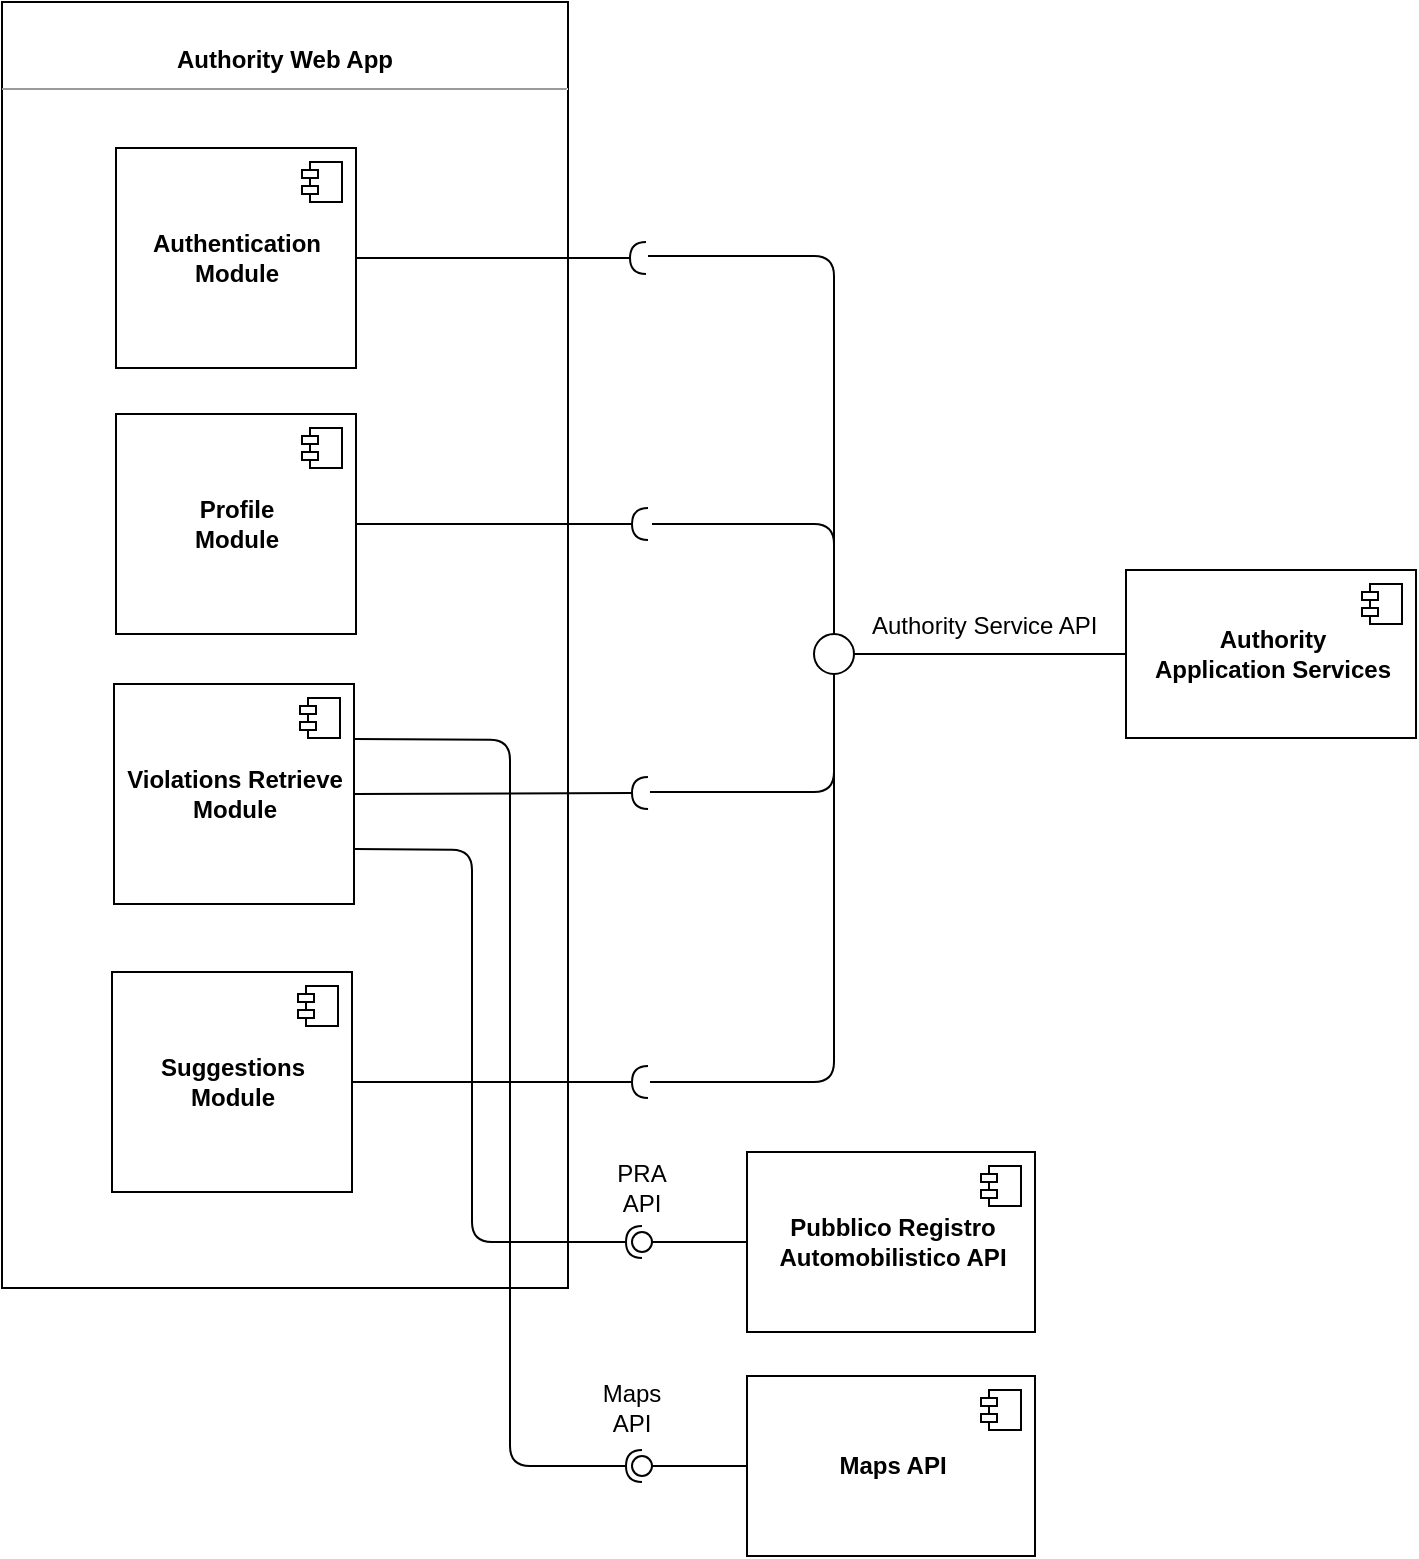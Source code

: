 <mxfile version="12.3.2" type="device" pages="1"><diagram id="V_Z0j45es7W_eDkyF3mq" name="Page-1"><mxGraphModel dx="1086" dy="806" grid="0" gridSize="10" guides="1" tooltips="1" connect="1" arrows="1" fold="1" page="1" pageScale="1" pageWidth="827" pageHeight="1169" math="0" shadow="0"><root><mxCell id="0"/><mxCell id="1" parent="0"/><mxCell id="rL7GKfRHslyZWVEl4GQ7-12" value="&lt;p style=&quot;margin: 0px ; margin-top: 4px ; text-align: center&quot;&gt;&lt;b&gt;&lt;br&gt;&lt;/b&gt;&lt;/p&gt;&lt;p style=&quot;margin: 0px ; margin-top: 4px ; text-align: center&quot;&gt;&lt;b&gt;Authority Web App&lt;/b&gt;&lt;br&gt;&lt;/p&gt;&lt;hr size=&quot;1&quot;&gt;&lt;p style=&quot;margin: 0px ; margin-left: 4px&quot;&gt;&lt;br&gt;&lt;/p&gt;" style="verticalAlign=top;align=left;overflow=fill;fontSize=12;fontFamily=Helvetica;html=1;" parent="1" vertex="1"><mxGeometry x="358" y="34" width="283" height="643" as="geometry"/></mxCell><mxCell id="rL7GKfRHslyZWVEl4GQ7-18" value="&lt;b&gt;Profile&lt;br&gt;Module&lt;br&gt;&lt;/b&gt;" style="html=1;" parent="1" vertex="1"><mxGeometry x="415" y="240" width="120" height="110" as="geometry"/></mxCell><mxCell id="rL7GKfRHslyZWVEl4GQ7-19" value="" style="shape=component;jettyWidth=8;jettyHeight=4;" parent="rL7GKfRHslyZWVEl4GQ7-18" vertex="1"><mxGeometry x="1" width="20" height="20" relative="1" as="geometry"><mxPoint x="-27" y="7" as="offset"/></mxGeometry></mxCell><mxCell id="rL7GKfRHslyZWVEl4GQ7-16" value="&lt;b&gt;Authentication&lt;br&gt;Module&lt;/b&gt;" style="html=1;" parent="1" vertex="1"><mxGeometry x="415" y="107" width="120" height="110" as="geometry"/></mxCell><mxCell id="rL7GKfRHslyZWVEl4GQ7-17" value="" style="shape=component;jettyWidth=8;jettyHeight=4;" parent="rL7GKfRHslyZWVEl4GQ7-16" vertex="1"><mxGeometry x="1" width="20" height="20" relative="1" as="geometry"><mxPoint x="-27" y="7" as="offset"/></mxGeometry></mxCell><mxCell id="rL7GKfRHslyZWVEl4GQ7-79" value="&lt;b&gt;Authority&lt;br&gt;Application Services&lt;br&gt;&lt;/b&gt;" style="html=1;" parent="1" vertex="1"><mxGeometry x="920" y="318" width="145" height="84" as="geometry"/></mxCell><mxCell id="rL7GKfRHslyZWVEl4GQ7-80" value="" style="shape=component;jettyWidth=8;jettyHeight=4;" parent="rL7GKfRHslyZWVEl4GQ7-79" vertex="1"><mxGeometry x="1" width="20" height="20" relative="1" as="geometry"><mxPoint x="-27" y="7" as="offset"/></mxGeometry></mxCell><mxCell id="rL7GKfRHslyZWVEl4GQ7-85" value="" style="edgeStyle=orthogonalEdgeStyle;rounded=0;jumpStyle=none;orthogonalLoop=1;jettySize=auto;html=1;endArrow=none;endFill=0;" parent="1" source="rL7GKfRHslyZWVEl4GQ7-82" target="rL7GKfRHslyZWVEl4GQ7-79" edge="1"><mxGeometry relative="1" as="geometry"><mxPoint x="1045" y="283" as="targetPoint"/></mxGeometry></mxCell><mxCell id="rL7GKfRHslyZWVEl4GQ7-82" value="" style="verticalLabelPosition=bottom;verticalAlign=top;html=1;strokeWidth=1;shape=mxgraph.flowchart.on-page_reference;fillColor=none;strokeColor=#000000;" parent="1" vertex="1"><mxGeometry x="764" y="350" width="20" height="20" as="geometry"/></mxCell><mxCell id="rL7GKfRHslyZWVEl4GQ7-83" value="Authority Service API" style="text;html=1;resizable=0;points=[];autosize=1;align=left;verticalAlign=top;spacingTop=-4;" parent="1" vertex="1"><mxGeometry x="790.5" y="336" width="123" height="14" as="geometry"/></mxCell><mxCell id="AlO7pYM46LBKCUvQ-NOe-10" value="" style="rounded=0;orthogonalLoop=1;jettySize=auto;html=1;endArrow=halfCircle;endFill=0;entryX=0.5;entryY=0.5;entryDx=0;entryDy=0;endSize=6;strokeWidth=1;" parent="1" source="rL7GKfRHslyZWVEl4GQ7-16" edge="1"><mxGeometry relative="1" as="geometry"><mxPoint x="663" y="162" as="sourcePoint"/><mxPoint x="680" y="162" as="targetPoint"/></mxGeometry></mxCell><mxCell id="AlO7pYM46LBKCUvQ-NOe-30" value="" style="rounded=0;orthogonalLoop=1;jettySize=auto;html=1;endArrow=halfCircle;endFill=0;endSize=6;strokeWidth=1;" parent="1" source="rL7GKfRHslyZWVEl4GQ7-18" edge="1"><mxGeometry relative="1" as="geometry"><mxPoint x="540" y="295" as="sourcePoint"/><mxPoint x="681" y="295" as="targetPoint"/></mxGeometry></mxCell><mxCell id="AlO7pYM46LBKCUvQ-NOe-38" value="" style="endArrow=none;html=1;entryX=0.5;entryY=0;entryDx=0;entryDy=0;entryPerimeter=0;" parent="1" target="rL7GKfRHslyZWVEl4GQ7-82" edge="1"><mxGeometry width="50" height="50" relative="1" as="geometry"><mxPoint x="683" y="295" as="sourcePoint"/><mxPoint x="797" y="303" as="targetPoint"/><Array as="points"><mxPoint x="774" y="295"/></Array></mxGeometry></mxCell><mxCell id="AlO7pYM46LBKCUvQ-NOe-39" value="" style="endArrow=none;html=1;entryX=0.5;entryY=0;entryDx=0;entryDy=0;entryPerimeter=0;" parent="1" target="rL7GKfRHslyZWVEl4GQ7-82" edge="1"><mxGeometry width="50" height="50" relative="1" as="geometry"><mxPoint x="681" y="161" as="sourcePoint"/><mxPoint x="742" y="150" as="targetPoint"/><Array as="points"><mxPoint x="774" y="161"/></Array></mxGeometry></mxCell><mxCell id="AlO7pYM46LBKCUvQ-NOe-40" value="&lt;b&gt;Suggestions&lt;br&gt;Module&lt;br&gt;&lt;/b&gt;" style="html=1;" parent="1" vertex="1"><mxGeometry x="413" y="519" width="120" height="110" as="geometry"/></mxCell><mxCell id="AlO7pYM46LBKCUvQ-NOe-41" value="" style="shape=component;jettyWidth=8;jettyHeight=4;" parent="AlO7pYM46LBKCUvQ-NOe-40" vertex="1"><mxGeometry x="1" width="20" height="20" relative="1" as="geometry"><mxPoint x="-27" y="7" as="offset"/></mxGeometry></mxCell><mxCell id="AlO7pYM46LBKCUvQ-NOe-42" value="" style="rounded=0;orthogonalLoop=1;jettySize=auto;html=1;endArrow=halfCircle;endFill=0;endSize=6;strokeWidth=1;exitX=1;exitY=0.5;exitDx=0;exitDy=0;" parent="1" source="b_RYw9ixtsRjoEYn0_ds-2" edge="1"><mxGeometry relative="1" as="geometry"><mxPoint x="535" y="429.5" as="sourcePoint"/><mxPoint x="681" y="429.5" as="targetPoint"/></mxGeometry></mxCell><mxCell id="AlO7pYM46LBKCUvQ-NOe-43" value="" style="endArrow=none;html=1;entryX=0.5;entryY=1;entryDx=0;entryDy=0;entryPerimeter=0;" parent="1" target="rL7GKfRHslyZWVEl4GQ7-82" edge="1"><mxGeometry width="50" height="50" relative="1" as="geometry"><mxPoint x="682" y="429" as="sourcePoint"/><mxPoint x="955" y="429" as="targetPoint"/><Array as="points"><mxPoint x="774" y="429"/></Array></mxGeometry></mxCell><mxCell id="b_RYw9ixtsRjoEYn0_ds-2" value="&lt;b&gt;Violations Retrieve&lt;br&gt;Module&lt;br&gt;&lt;/b&gt;" style="html=1;" parent="1" vertex="1"><mxGeometry x="414" y="375" width="120" height="110" as="geometry"/></mxCell><mxCell id="b_RYw9ixtsRjoEYn0_ds-3" value="" style="shape=component;jettyWidth=8;jettyHeight=4;" parent="b_RYw9ixtsRjoEYn0_ds-2" vertex="1"><mxGeometry x="1" width="20" height="20" relative="1" as="geometry"><mxPoint x="-27" y="7" as="offset"/></mxGeometry></mxCell><mxCell id="b_RYw9ixtsRjoEYn0_ds-19" value="" style="rounded=0;orthogonalLoop=1;jettySize=auto;html=1;endArrow=halfCircle;endFill=0;endSize=6;strokeWidth=1;" parent="1" source="AlO7pYM46LBKCUvQ-NOe-40" edge="1"><mxGeometry relative="1" as="geometry"><mxPoint x="533" y="574.5" as="sourcePoint"/><mxPoint x="681" y="574" as="targetPoint"/></mxGeometry></mxCell><mxCell id="b_RYw9ixtsRjoEYn0_ds-20" value="" style="endArrow=none;html=1;" parent="1" target="rL7GKfRHslyZWVEl4GQ7-82" edge="1"><mxGeometry width="50" height="50" relative="1" as="geometry"><mxPoint x="682" y="574" as="sourcePoint"/><mxPoint x="774" y="515" as="targetPoint"/><Array as="points"><mxPoint x="774" y="574"/></Array></mxGeometry></mxCell><mxCell id="b_RYw9ixtsRjoEYn0_ds-25" value="&lt;b&gt;Pubblico Registro &lt;br&gt;Automobilistico API&lt;/b&gt;" style="html=1;" parent="1" vertex="1"><mxGeometry x="730.5" y="609" width="144" height="90" as="geometry"/></mxCell><mxCell id="b_RYw9ixtsRjoEYn0_ds-26" value="" style="shape=component;jettyWidth=8;jettyHeight=4;" parent="b_RYw9ixtsRjoEYn0_ds-25" vertex="1"><mxGeometry x="1" width="20" height="20" relative="1" as="geometry"><mxPoint x="-27" y="7" as="offset"/></mxGeometry></mxCell><mxCell id="b_RYw9ixtsRjoEYn0_ds-27" value="" style="rounded=0;orthogonalLoop=1;jettySize=auto;html=1;endArrow=none;endFill=0;exitX=0;exitY=0.5;exitDx=0;exitDy=0;" parent="1" source="b_RYw9ixtsRjoEYn0_ds-25" target="b_RYw9ixtsRjoEYn0_ds-29" edge="1"><mxGeometry relative="1" as="geometry"><mxPoint x="698" y="707" as="sourcePoint"/><Array as="points"/></mxGeometry></mxCell><mxCell id="b_RYw9ixtsRjoEYn0_ds-28" value="" style="rounded=1;orthogonalLoop=1;jettySize=auto;html=1;endArrow=halfCircle;endFill=0;entryX=0.5;entryY=0.5;entryDx=0;entryDy=0;endSize=6;strokeWidth=1;exitX=1;exitY=0.75;exitDx=0;exitDy=0;" parent="1" source="b_RYw9ixtsRjoEYn0_ds-2" target="b_RYw9ixtsRjoEYn0_ds-29" edge="1"><mxGeometry relative="1" as="geometry"><mxPoint x="712" y="654" as="sourcePoint"/><Array as="points"><mxPoint x="593" y="458"/><mxPoint x="593" y="654"/></Array></mxGeometry></mxCell><mxCell id="b_RYw9ixtsRjoEYn0_ds-29" value="" style="ellipse;whiteSpace=wrap;html=1;fontFamily=Helvetica;fontSize=12;fontColor=#000000;align=center;strokeColor=#000000;fillColor=#ffffff;points=[];aspect=fixed;resizable=0;" parent="1" vertex="1"><mxGeometry x="673" y="649" width="10" height="10" as="geometry"/></mxCell><mxCell id="b_RYw9ixtsRjoEYn0_ds-30" value="PRA API" style="text;html=1;strokeColor=none;fillColor=none;align=center;verticalAlign=middle;whiteSpace=wrap;rounded=0;" parent="1" vertex="1"><mxGeometry x="658" y="617" width="40" height="20" as="geometry"/></mxCell><mxCell id="XTEGsCG4FMhYHO4_Bt_u-1" value="&lt;b&gt;Maps API&lt;/b&gt;" style="html=1;" vertex="1" parent="1"><mxGeometry x="730.5" y="721" width="144" height="90" as="geometry"/></mxCell><mxCell id="XTEGsCG4FMhYHO4_Bt_u-2" value="" style="shape=component;jettyWidth=8;jettyHeight=4;" vertex="1" parent="XTEGsCG4FMhYHO4_Bt_u-1"><mxGeometry x="1" width="20" height="20" relative="1" as="geometry"><mxPoint x="-27" y="7" as="offset"/></mxGeometry></mxCell><mxCell id="XTEGsCG4FMhYHO4_Bt_u-3" value="" style="rounded=0;orthogonalLoop=1;jettySize=auto;html=1;endArrow=none;endFill=0;" edge="1" target="XTEGsCG4FMhYHO4_Bt_u-5" parent="1" source="XTEGsCG4FMhYHO4_Bt_u-1"><mxGeometry relative="1" as="geometry"><mxPoint x="678" y="766" as="sourcePoint"/></mxGeometry></mxCell><mxCell id="XTEGsCG4FMhYHO4_Bt_u-4" value="" style="orthogonalLoop=1;jettySize=auto;html=1;endArrow=halfCircle;endFill=0;entryX=0.5;entryY=0.5;entryDx=0;entryDy=0;endSize=6;strokeWidth=1;exitX=1;exitY=0.25;exitDx=0;exitDy=0;rounded=1;" edge="1" target="XTEGsCG4FMhYHO4_Bt_u-5" parent="1" source="b_RYw9ixtsRjoEYn0_ds-2"><mxGeometry relative="1" as="geometry"><mxPoint x="718" y="766" as="sourcePoint"/><Array as="points"><mxPoint x="612" y="403"/><mxPoint x="612" y="766"/></Array></mxGeometry></mxCell><mxCell id="XTEGsCG4FMhYHO4_Bt_u-5" value="" style="ellipse;whiteSpace=wrap;html=1;fontFamily=Helvetica;fontSize=12;fontColor=#000000;align=center;strokeColor=#000000;fillColor=#ffffff;points=[];aspect=fixed;resizable=0;" vertex="1" parent="1"><mxGeometry x="673" y="761" width="10" height="10" as="geometry"/></mxCell><mxCell id="XTEGsCG4FMhYHO4_Bt_u-6" value="Maps API" style="text;html=1;strokeColor=none;fillColor=none;align=center;verticalAlign=middle;whiteSpace=wrap;rounded=0;" vertex="1" parent="1"><mxGeometry x="653" y="727" width="40" height="20" as="geometry"/></mxCell></root></mxGraphModel></diagram></mxfile>